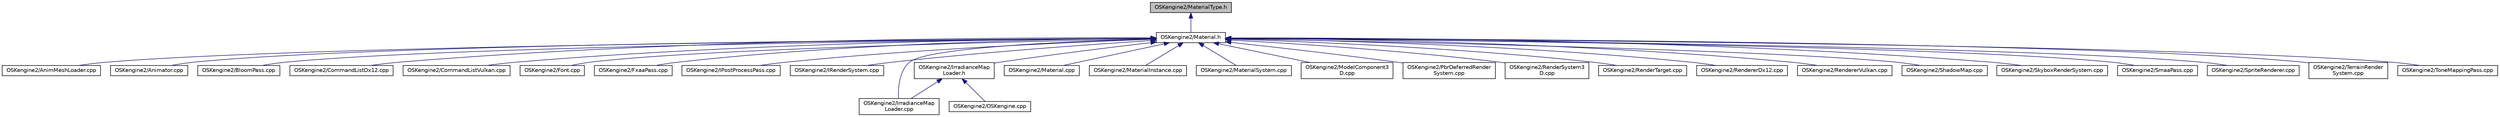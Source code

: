 digraph "OSKengine2/MaterialType.h"
{
 // LATEX_PDF_SIZE
  edge [fontname="Helvetica",fontsize="10",labelfontname="Helvetica",labelfontsize="10"];
  node [fontname="Helvetica",fontsize="10",shape=record];
  Node1 [label="OSKengine2/MaterialType.h",height=0.2,width=0.4,color="black", fillcolor="grey75", style="filled", fontcolor="black",tooltip=" "];
  Node1 -> Node2 [dir="back",color="midnightblue",fontsize="10",style="solid"];
  Node2 [label="OSKengine2/Material.h",height=0.2,width=0.4,color="black", fillcolor="white", style="filled",URL="$_material_8h.html",tooltip=" "];
  Node2 -> Node3 [dir="back",color="midnightblue",fontsize="10",style="solid"];
  Node3 [label="OSKengine2/AnimMeshLoader.cpp",height=0.2,width=0.4,color="black", fillcolor="white", style="filled",URL="$_anim_mesh_loader_8cpp.html",tooltip=" "];
  Node2 -> Node4 [dir="back",color="midnightblue",fontsize="10",style="solid"];
  Node4 [label="OSKengine2/Animator.cpp",height=0.2,width=0.4,color="black", fillcolor="white", style="filled",URL="$_animator_8cpp.html",tooltip=" "];
  Node2 -> Node5 [dir="back",color="midnightblue",fontsize="10",style="solid"];
  Node5 [label="OSKengine2/BloomPass.cpp",height=0.2,width=0.4,color="black", fillcolor="white", style="filled",URL="$_bloom_pass_8cpp.html",tooltip=" "];
  Node2 -> Node6 [dir="back",color="midnightblue",fontsize="10",style="solid"];
  Node6 [label="OSKengine2/CommandListDx12.cpp",height=0.2,width=0.4,color="black", fillcolor="white", style="filled",URL="$_command_list_dx12_8cpp.html",tooltip=" "];
  Node2 -> Node7 [dir="back",color="midnightblue",fontsize="10",style="solid"];
  Node7 [label="OSKengine2/CommandListVulkan.cpp",height=0.2,width=0.4,color="black", fillcolor="white", style="filled",URL="$_command_list_vulkan_8cpp.html",tooltip=" "];
  Node2 -> Node8 [dir="back",color="midnightblue",fontsize="10",style="solid"];
  Node8 [label="OSKengine2/Font.cpp",height=0.2,width=0.4,color="black", fillcolor="white", style="filled",URL="$_font_8cpp.html",tooltip=" "];
  Node2 -> Node9 [dir="back",color="midnightblue",fontsize="10",style="solid"];
  Node9 [label="OSKengine2/FxaaPass.cpp",height=0.2,width=0.4,color="black", fillcolor="white", style="filled",URL="$_fxaa_pass_8cpp.html",tooltip=" "];
  Node2 -> Node10 [dir="back",color="midnightblue",fontsize="10",style="solid"];
  Node10 [label="OSKengine2/IPostProcessPass.cpp",height=0.2,width=0.4,color="black", fillcolor="white", style="filled",URL="$_i_post_process_pass_8cpp.html",tooltip=" "];
  Node2 -> Node11 [dir="back",color="midnightblue",fontsize="10",style="solid"];
  Node11 [label="OSKengine2/IRenderSystem.cpp",height=0.2,width=0.4,color="black", fillcolor="white", style="filled",URL="$_i_render_system_8cpp.html",tooltip=" "];
  Node2 -> Node12 [dir="back",color="midnightblue",fontsize="10",style="solid"];
  Node12 [label="OSKengine2/IrradianceMap\lLoader.cpp",height=0.2,width=0.4,color="black", fillcolor="white", style="filled",URL="$_irradiance_map_loader_8cpp.html",tooltip=" "];
  Node2 -> Node13 [dir="back",color="midnightblue",fontsize="10",style="solid"];
  Node13 [label="OSKengine2/IrradianceMap\lLoader.h",height=0.2,width=0.4,color="black", fillcolor="white", style="filled",URL="$_irradiance_map_loader_8h.html",tooltip=" "];
  Node13 -> Node12 [dir="back",color="midnightblue",fontsize="10",style="solid"];
  Node13 -> Node14 [dir="back",color="midnightblue",fontsize="10",style="solid"];
  Node14 [label="OSKengine2/OSKengine.cpp",height=0.2,width=0.4,color="black", fillcolor="white", style="filled",URL="$_o_s_kengine_8cpp.html",tooltip=" "];
  Node2 -> Node15 [dir="back",color="midnightblue",fontsize="10",style="solid"];
  Node15 [label="OSKengine2/Material.cpp",height=0.2,width=0.4,color="black", fillcolor="white", style="filled",URL="$_material_8cpp.html",tooltip=" "];
  Node2 -> Node16 [dir="back",color="midnightblue",fontsize="10",style="solid"];
  Node16 [label="OSKengine2/MaterialInstance.cpp",height=0.2,width=0.4,color="black", fillcolor="white", style="filled",URL="$_material_instance_8cpp.html",tooltip=" "];
  Node2 -> Node17 [dir="back",color="midnightblue",fontsize="10",style="solid"];
  Node17 [label="OSKengine2/MaterialSystem.cpp",height=0.2,width=0.4,color="black", fillcolor="white", style="filled",URL="$_material_system_8cpp.html",tooltip=" "];
  Node2 -> Node18 [dir="back",color="midnightblue",fontsize="10",style="solid"];
  Node18 [label="OSKengine2/ModelComponent3\lD.cpp",height=0.2,width=0.4,color="black", fillcolor="white", style="filled",URL="$_model_component3_d_8cpp.html",tooltip=" "];
  Node2 -> Node19 [dir="back",color="midnightblue",fontsize="10",style="solid"];
  Node19 [label="OSKengine2/PbrDeferredRender\lSystem.cpp",height=0.2,width=0.4,color="black", fillcolor="white", style="filled",URL="$_pbr_deferred_render_system_8cpp.html",tooltip=" "];
  Node2 -> Node20 [dir="back",color="midnightblue",fontsize="10",style="solid"];
  Node20 [label="OSKengine2/RenderSystem3\lD.cpp",height=0.2,width=0.4,color="black", fillcolor="white", style="filled",URL="$_render_system3_d_8cpp.html",tooltip=" "];
  Node2 -> Node21 [dir="back",color="midnightblue",fontsize="10",style="solid"];
  Node21 [label="OSKengine2/RenderTarget.cpp",height=0.2,width=0.4,color="black", fillcolor="white", style="filled",URL="$_render_target_8cpp.html",tooltip=" "];
  Node2 -> Node22 [dir="back",color="midnightblue",fontsize="10",style="solid"];
  Node22 [label="OSKengine2/RendererDx12.cpp",height=0.2,width=0.4,color="black", fillcolor="white", style="filled",URL="$_renderer_dx12_8cpp.html",tooltip=" "];
  Node2 -> Node23 [dir="back",color="midnightblue",fontsize="10",style="solid"];
  Node23 [label="OSKengine2/RendererVulkan.cpp",height=0.2,width=0.4,color="black", fillcolor="white", style="filled",URL="$_renderer_vulkan_8cpp.html",tooltip=" "];
  Node2 -> Node24 [dir="back",color="midnightblue",fontsize="10",style="solid"];
  Node24 [label="OSKengine2/ShadowMap.cpp",height=0.2,width=0.4,color="black", fillcolor="white", style="filled",URL="$_shadow_map_8cpp.html",tooltip=" "];
  Node2 -> Node25 [dir="back",color="midnightblue",fontsize="10",style="solid"];
  Node25 [label="OSKengine2/SkyboxRenderSystem.cpp",height=0.2,width=0.4,color="black", fillcolor="white", style="filled",URL="$_skybox_render_system_8cpp.html",tooltip=" "];
  Node2 -> Node26 [dir="back",color="midnightblue",fontsize="10",style="solid"];
  Node26 [label="OSKengine2/SmaaPass.cpp",height=0.2,width=0.4,color="black", fillcolor="white", style="filled",URL="$_smaa_pass_8cpp.html",tooltip=" "];
  Node2 -> Node27 [dir="back",color="midnightblue",fontsize="10",style="solid"];
  Node27 [label="OSKengine2/SpriteRenderer.cpp",height=0.2,width=0.4,color="black", fillcolor="white", style="filled",URL="$_sprite_renderer_8cpp.html",tooltip=" "];
  Node2 -> Node28 [dir="back",color="midnightblue",fontsize="10",style="solid"];
  Node28 [label="OSKengine2/TerrainRender\lSystem.cpp",height=0.2,width=0.4,color="black", fillcolor="white", style="filled",URL="$_terrain_render_system_8cpp.html",tooltip=" "];
  Node2 -> Node29 [dir="back",color="midnightblue",fontsize="10",style="solid"];
  Node29 [label="OSKengine2/ToneMappingPass.cpp",height=0.2,width=0.4,color="black", fillcolor="white", style="filled",URL="$_tone_mapping_pass_8cpp.html",tooltip=" "];
}
